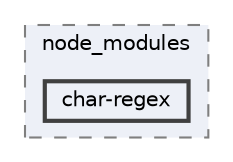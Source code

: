 digraph "pkiclassroomrescheduler/src/main/frontend/node_modules/char-regex"
{
 // LATEX_PDF_SIZE
  bgcolor="transparent";
  edge [fontname=Helvetica,fontsize=10,labelfontname=Helvetica,labelfontsize=10];
  node [fontname=Helvetica,fontsize=10,shape=box,height=0.2,width=0.4];
  compound=true
  subgraph clusterdir_72953eda66ccb3a2722c28e1c3e6c23b {
    graph [ bgcolor="#edf0f7", pencolor="grey50", label="node_modules", fontname=Helvetica,fontsize=10 style="filled,dashed", URL="dir_72953eda66ccb3a2722c28e1c3e6c23b.html",tooltip=""]
  dir_5c4e19907854c853a20633c00b459f8a [label="char-regex", fillcolor="#edf0f7", color="grey25", style="filled,bold", URL="dir_5c4e19907854c853a20633c00b459f8a.html",tooltip=""];
  }
}
